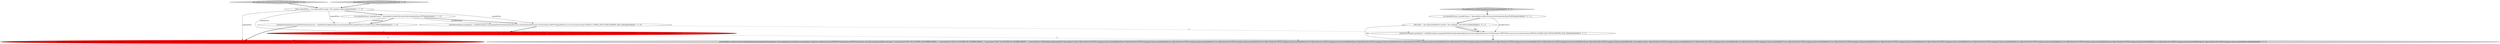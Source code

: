 digraph {
1 [style = filled, label = "Filter originalFilter = new SelectorFilter(\"page\",\"this matches nothing\")@@@3@@@['1', '1', '0']", fillcolor = white, shape = ellipse image = "AAA0AAABBB1BBB"];
9 [style = filled, label = "JoinFilterPreAnalysis preAnalysis = JoinFilterAnalyzer.computeJoinFilterPreAnalysis(JoinableClauses.fromList(joinableClauses),VirtualColumns.EMPTY,filter,true,true,true,QueryContexts.DEFAULT_ENABLE_JOIN_FILTER_REWRITE_MAX_SIZE)@@@5@@@['0', '0', '1']", fillcolor = white, shape = ellipse image = "AAA0AAABBB3BBB"];
5 [style = filled, label = "JoinTestHelper.verifyCursors(new HashJoinSegmentStorageAdapter(factSegment.asStorageAdapter(),joinableClauses,joinFilterPreAnalysisGroup).makeCursors(originalFilter,Intervals.ETERNITY,VirtualColumns.EMPTY,Granularities.ALL,false,null),ImmutableList.of(\"page\",\"countryIsoCode\",FACT_TO_COUNTRY_ON_ISO_CODE_PREFIX + \"countryIsoCode\",FACT_TO_COUNTRY_ON_ISO_CODE_PREFIX + \"countryName\",FACT_TO_COUNTRY_ON_ISO_CODE_PREFIX + \"countryNumber\"),ImmutableList.of())@@@6@@@['0', '1', '0']", fillcolor = red, shape = ellipse image = "AAA1AAABBB2BBB"];
0 [style = filled, label = "JoinFilterPreAnalysis preAnalysis = JoinFilterAnalyzer.computeJoinFilterPreAnalysis(JoinableClauses.fromList(joinableClauses),VirtualColumns.EMPTY,originalFilter,true,true,true,QueryContexts.DEFAULT_ENABLE_JOIN_FILTER_REWRITE_MAX_SIZE)@@@5@@@['1', '0', '0']", fillcolor = white, shape = ellipse image = "AAA0AAABBB1BBB"];
2 [style = filled, label = "JoinTestHelper.verifyCursors(new HashJoinSegmentStorageAdapter(factSegment.asStorageAdapter(),joinableClauses,preAnalysis).makeCursors(originalFilter,Intervals.ETERNITY,VirtualColumns.EMPTY,Granularities.ALL,false,null),ImmutableList.of(\"page\",\"countryIsoCode\",FACT_TO_COUNTRY_ON_ISO_CODE_PREFIX + \"countryIsoCode\",FACT_TO_COUNTRY_ON_ISO_CODE_PREFIX + \"countryName\",FACT_TO_COUNTRY_ON_ISO_CODE_PREFIX + \"countryNumber\"),ImmutableList.of())@@@6@@@['1', '0', '0']", fillcolor = red, shape = ellipse image = "AAA1AAABBB1BBB"];
11 [style = filled, label = "Filter filter = new SelectorDimFilter(\"channel\",\"#en.wikipedia\",null).toFilter()@@@4@@@['0', '0', '1']", fillcolor = white, shape = ellipse image = "AAA0AAABBB3BBB"];
7 [style = filled, label = "JoinFilterPreAnalysisGroup joinFilterPreAnalysisGroup = makeDefaultConfigPreAnalysisGroup(originalFilter,joinableClauses,VirtualColumns.EMPTY)@@@5@@@['0', '1', '0']", fillcolor = white, shape = ellipse image = "AAA0AAABBB2BBB"];
8 [style = filled, label = "test_makeCursors_factToCountryInnerUsingCountryNumber['0', '0', '1']", fillcolor = lightgray, shape = diamond image = "AAA0AAABBB3BBB"];
4 [style = filled, label = "List<JoinableClause> joinableClauses = ImmutableList.of(factToCountryOnIsoCode(JoinType.LEFT))@@@4@@@['1', '1', '0']", fillcolor = white, shape = ellipse image = "AAA0AAABBB1BBB"];
3 [style = filled, label = "test_makeCursors_factToCountryLeft_filterExcludesAllLeftRows['1', '0', '0']", fillcolor = lightgray, shape = diamond image = "AAA0AAABBB1BBB"];
12 [style = filled, label = "List<JoinableClause> joinableClauses = ImmutableList.of(factToCountryOnNumber(JoinType.INNER))@@@3@@@['0', '0', '1']", fillcolor = white, shape = ellipse image = "AAA0AAABBB3BBB"];
6 [style = filled, label = "test_makeCursors_factToCountryLeft_filterExcludesAllLeftRows['0', '1', '0']", fillcolor = lightgray, shape = diamond image = "AAA0AAABBB2BBB"];
10 [style = filled, label = "JoinTestHelper.verifyCursors(new HashJoinSegmentStorageAdapter(factSegment.asStorageAdapter(),joinableClauses,preAnalysis).makeCursors(filter,Intervals.ETERNITY,VirtualColumns.EMPTY,Granularities.ALL,false,null),ImmutableList.of(\"page\",\"countryIsoCode\",FACT_TO_COUNTRY_ON_NUMBER_PREFIX + \"countryIsoCode\",FACT_TO_COUNTRY_ON_NUMBER_PREFIX + \"countryName\",FACT_TO_COUNTRY_ON_NUMBER_PREFIX + \"countryNumber\"),NullHandling.sqlCompatible()? ImmutableList.of(new Object((((edu.fdu.CPPDG.tinypdg.pe.ExpressionInfo@9ebc00,new Object((((edu.fdu.CPPDG.tinypdg.pe.ExpressionInfo@9ebc08,new Object((((edu.fdu.CPPDG.tinypdg.pe.ExpressionInfo@9ebc10,new Object((((edu.fdu.CPPDG.tinypdg.pe.ExpressionInfo@9ebc18,new Object((((edu.fdu.CPPDG.tinypdg.pe.ExpressionInfo@9ebc20,new Object((((edu.fdu.CPPDG.tinypdg.pe.ExpressionInfo@9ebc28,new Object((((edu.fdu.CPPDG.tinypdg.pe.ExpressionInfo@9ebc30,new Object((((edu.fdu.CPPDG.tinypdg.pe.ExpressionInfo@9ebc38,new Object((((edu.fdu.CPPDG.tinypdg.pe.ExpressionInfo@9ebc40,new Object((((edu.fdu.CPPDG.tinypdg.pe.ExpressionInfo@9ebc48,new Object((((edu.fdu.CPPDG.tinypdg.pe.ExpressionInfo@9ebc50,new Object((((edu.fdu.CPPDG.tinypdg.pe.ExpressionInfo@9ebc58): ImmutableList.of(new Object((((edu.fdu.CPPDG.tinypdg.pe.ExpressionInfo@9ebc63,new Object((((edu.fdu.CPPDG.tinypdg.pe.ExpressionInfo@9ebc6b,new Object((((edu.fdu.CPPDG.tinypdg.pe.ExpressionInfo@9ebc73,new Object((((edu.fdu.CPPDG.tinypdg.pe.ExpressionInfo@9ebc7b,new Object((((edu.fdu.CPPDG.tinypdg.pe.ExpressionInfo@9ebc83,new Object((((edu.fdu.CPPDG.tinypdg.pe.ExpressionInfo@9ebc8b,new Object((((edu.fdu.CPPDG.tinypdg.pe.ExpressionInfo@9ebc93,new Object((((edu.fdu.CPPDG.tinypdg.pe.ExpressionInfo@9ebc9b,new Object((((edu.fdu.CPPDG.tinypdg.pe.ExpressionInfo@9ebca3,new Object((((edu.fdu.CPPDG.tinypdg.pe.ExpressionInfo@9ebcab,new Object((((edu.fdu.CPPDG.tinypdg.pe.ExpressionInfo@9ebcb3,new Object((((edu.fdu.CPPDG.tinypdg.pe.ExpressionInfo@9ebcbb,new Object((((((edu.fdu.CPPDG.tinypdg.pe.ExpressionInfo@9ebcc3))@@@6@@@['0', '0', '1']", fillcolor = lightgray, shape = ellipse image = "AAA0AAABBB3BBB"];
12->9 [style = solid, label="joinableClauses"];
1->4 [style = bold, label=""];
11->9 [style = solid, label="filter"];
3->1 [style = bold, label=""];
4->7 [style = solid, label="joinableClauses"];
0->2 [style = bold, label=""];
12->11 [style = bold, label=""];
11->10 [style = solid, label="filter"];
9->10 [style = bold, label=""];
11->9 [style = bold, label=""];
1->7 [style = solid, label="originalFilter"];
1->0 [style = solid, label="originalFilter"];
4->7 [style = bold, label=""];
2->10 [style = dashed, label="0"];
4->0 [style = bold, label=""];
6->1 [style = bold, label=""];
2->5 [style = dashed, label="0"];
7->5 [style = bold, label=""];
1->5 [style = solid, label="originalFilter"];
0->9 [style = dashed, label="0"];
1->2 [style = solid, label="originalFilter"];
4->0 [style = solid, label="joinableClauses"];
8->12 [style = bold, label=""];
}
